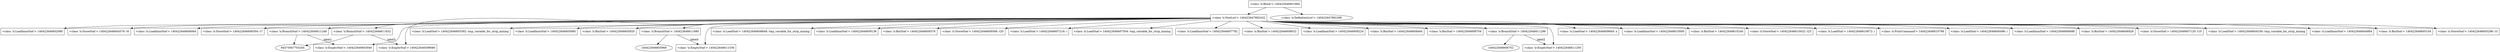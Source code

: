 digraph G {
140422646602080 [shape=box,label="<class 'ir.LoadImmStat'> 140422646602080" ];
140422646604576 [shape=box,label="<class 'ir.StoreStat'> 140422646604576: t0" ];
140422646606064 [shape=box,label="<class 'ir.LoadImmStat'> 140422646606064" ];
140422646606304 [shape=box,label="<class 'ir.StoreStat'> 140422646606304: t7" ];
140422646599680 [shape=box,label="<class 'ir.EmptyStat'> 140422646599680" ];
140422646605392 [shape=box,label="<class 'ir.LoadStat'> 140422646605392: tmp_variable_for_strip_mining" ];
140422646605680 [shape=box,label="<class 'ir.LoadImmStat'> 140422646605680" ];
140422646605920 [shape=box,label="<class 'ir.BinStat'> 140422646605920" ];
140422646611680 [shape=box,label="<class 'ir.BranchStat'> 140422646611680" ];
140422646611680 -> 140422646611536 [label=label4];
140422646611680 -> 140422646605968;
140422646608848 [shape=box,label="<class 'ir.LoadStat'> 140422646608848: tmp_variable_for_strip_mining" ];
140422646609136 [shape=box,label="<class 'ir.LoadImmStat'> 140422646609136" ];
140422646609376 [shape=box,label="<class 'ir.BinStat'> 140422646609376" ];
140422646609568 [shape=box,label="<class 'ir.StoreStat'> 140422646609568: t20" ];
140422646603040 [shape=box,label="<class 'ir.EmptyStat'> 140422646603040" ];
140422646607216 [shape=box,label="<class 'ir.LoadStat'> 140422646607216: i" ];
140422646607504 [shape=box,label="<class 'ir.LoadStat'> 140422646607504: tmp_variable_for_strip_mining" ];
140422646607792 [shape=box,label="<class 'ir.LoadImmStat'> 140422646607792" ];
140422646608032 [shape=box,label="<class 'ir.BinStat'> 140422646608032" ];
140422646608224 [shape=box,label="<class 'ir.LoadImmStat'> 140422646608224" ];
140422646608464 [shape=box,label="<class 'ir.BinStat'> 140422646608464" ];
140422646608704 [shape=box,label="<class 'ir.BinStat'> 140422646608704" ];
140422646611296 [shape=box,label="<class 'ir.BranchStat'> 140422646611296" ];
140422646611296 -> 140422646611200 [label=label2];
140422646611296 -> 140422646608752;
140422646609664 [shape=box,label="<class 'ir.LoadStat'> 140422646609664: x" ];
140422646610000 [shape=box,label="<class 'ir.LoadImmStat'> 140422646610000" ];
140422646610240 [shape=box,label="<class 'ir.BinStat'> 140422646610240" ];
140422646610432 [shape=box,label="<class 'ir.StoreStat'> 140422646610432: t23" ];
140422646610672 [shape=box,label="<class 'ir.LoadStat'> 140422646610672: i" ];
140422646610768 [shape=box,label="<class 'ir.PrintCommand'> 140422646610768" ];
140422646606496 [shape=box,label="<class 'ir.LoadStat'> 140422646606496: i" ];
140422646606688 [shape=box,label="<class 'ir.LoadImmStat'> 140422646606688" ];
140422646606928 [shape=box,label="<class 'ir.BinStat'> 140422646606928" ];
140422646607120 [shape=box,label="<class 'ir.StoreStat'> 140422646607120: t10" ];
140422646611248 [shape=box,label="<class 'ir.BranchStat'> 140422646611248" ];
140422646611248 -> 140422646603040 [label=label1];
140422646611248 -> 94575947703264;
140422646611200 [shape=box,label="<class 'ir.EmptyStat'> 140422646611200" ];
140422646604336 [shape=box,label="<class 'ir.LoadStat'> 140422646604336: tmp_variable_for_strip_mining" ];
140422646604864 [shape=box,label="<class 'ir.LoadImmStat'> 140422646604864" ];
140422646605104 [shape=box,label="<class 'ir.BinStat'> 140422646605104" ];
140422646605296 [shape=box,label="<class 'ir.StoreStat'> 140422646605296: t3" ];
140422646611632 [shape=box,label="<class 'ir.BranchStat'> 140422646611632" ];
140422646611632 -> 140422646599680 [label=label3];
140422646611632 -> 94575947703264;
140422646611536 [shape=box,label="<class 'ir.EmptyStat'> 140422646611536" ];
140422647882432 [shape=box,label="<class 'ir.StatList'> 140422647882432" ];
140422647882432 -> 140422646602080 [pos=0];
140422647882432 -> 140422646604576 [pos=1];
140422647882432 -> 140422646606064 [pos=2];
140422647882432 -> 140422646606304 [pos=3];
140422647882432 -> 140422646599680 [pos=4];
140422647882432 -> 140422646605392 [pos=5];
140422647882432 -> 140422646605680 [pos=6];
140422647882432 -> 140422646605920 [pos=7];
140422647882432 -> 140422646611680 [pos=8];
140422647882432 -> 140422646608848 [pos=9];
140422647882432 -> 140422646609136 [pos=10];
140422647882432 -> 140422646609376 [pos=11];
140422647882432 -> 140422646609568 [pos=12];
140422647882432 -> 140422646603040 [pos=13];
140422647882432 -> 140422646607216 [pos=14];
140422647882432 -> 140422646607504 [pos=15];
140422647882432 -> 140422646607792 [pos=16];
140422647882432 -> 140422646608032 [pos=17];
140422647882432 -> 140422646608224 [pos=18];
140422647882432 -> 140422646608464 [pos=19];
140422647882432 -> 140422646608704 [pos=20];
140422647882432 -> 140422646611296 [pos=21];
140422647882432 -> 140422646609664 [pos=22];
140422647882432 -> 140422646610000 [pos=23];
140422647882432 -> 140422646610240 [pos=24];
140422647882432 -> 140422646610432 [pos=25];
140422647882432 -> 140422646610672 [pos=26];
140422647882432 -> 140422646610768 [pos=27];
140422647882432 -> 140422646606496 [pos=28];
140422647882432 -> 140422646606688 [pos=29];
140422647882432 -> 140422646606928 [pos=30];
140422647882432 -> 140422646607120 [pos=31];
140422647882432 -> 140422646611248 [pos=32];
140422647882432 -> 140422646611200 [pos=33];
140422647882432 -> 140422646604336 [pos=34];
140422647882432 -> 140422646604864 [pos=35];
140422647882432 -> 140422646605104 [pos=36];
140422647882432 -> 140422646605296 [pos=37];
140422647882432 -> 140422646611632 [pos=38];
140422647882432 -> 140422646611536 [pos=39];
140422647882288 [label="<class 'ir.DefinitionList'> 140422647882288" ];
140422646601984 [shape=box,label="<class 'ir.Block'> 140422646601984" ];
140422646601984 -> 140422647882288;
140422646601984 -> 140422647882432;
}
